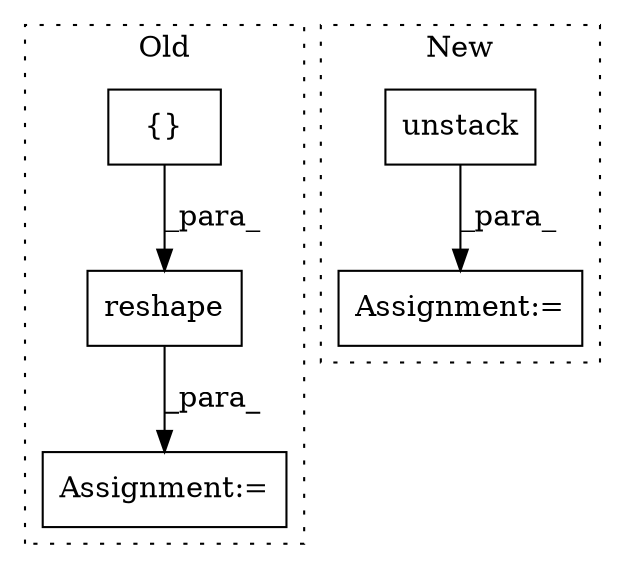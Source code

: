 digraph G {
subgraph cluster0 {
1 [label="reshape" a="32" s="2792,2892" l="8,1" shape="box"];
3 [label="Assignment:=" a="7" s="2908" l="1" shape="box"];
4 [label="{}" a="4" s="2838,2849" l="1,1" shape="box"];
label = "Old";
style="dotted";
}
subgraph cluster1 {
2 [label="unstack" a="32" s="2645,2667" l="8,1" shape="box"];
5 [label="Assignment:=" a="7" s="2591" l="87" shape="box"];
label = "New";
style="dotted";
}
1 -> 3 [label="_para_"];
2 -> 5 [label="_para_"];
4 -> 1 [label="_para_"];
}
